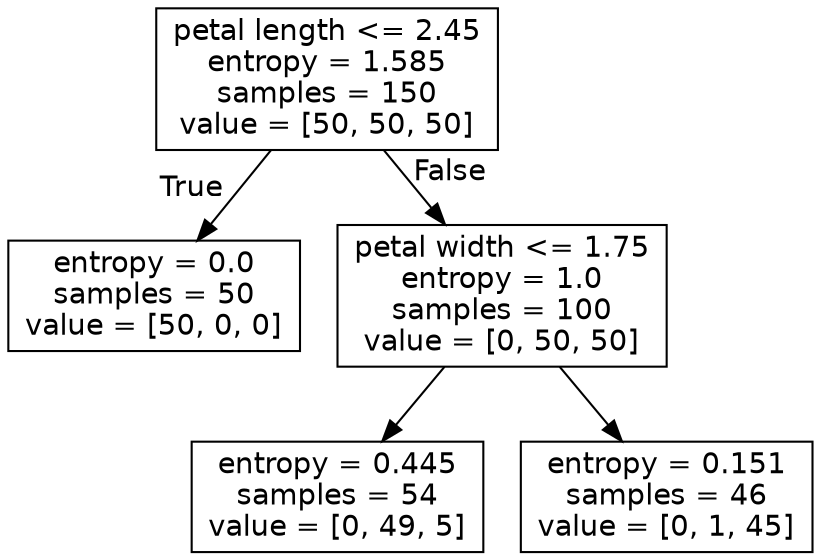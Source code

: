 digraph Tree {
node [shape=box, fontname="helvetica"] ;
edge [fontname="helvetica"] ;
0 [label="petal length <= 2.45\nentropy = 1.585\nsamples = 150\nvalue = [50, 50, 50]"] ;
1 [label="entropy = 0.0\nsamples = 50\nvalue = [50, 0, 0]"] ;
0 -> 1 [labeldistance=2.5, labelangle=45, headlabel="True"] ;
2 [label="petal width <= 1.75\nentropy = 1.0\nsamples = 100\nvalue = [0, 50, 50]"] ;
0 -> 2 [labeldistance=2.5, labelangle=-45, headlabel="False"] ;
3 [label="entropy = 0.445\nsamples = 54\nvalue = [0, 49, 5]"] ;
2 -> 3 ;
4 [label="entropy = 0.151\nsamples = 46\nvalue = [0, 1, 45]"] ;
2 -> 4 ;
}
